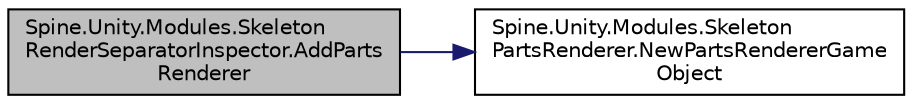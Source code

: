 digraph "Spine.Unity.Modules.SkeletonRenderSeparatorInspector.AddPartsRenderer"
{
 // LATEX_PDF_SIZE
  edge [fontname="Helvetica",fontsize="10",labelfontname="Helvetica",labelfontsize="10"];
  node [fontname="Helvetica",fontsize="10",shape=record];
  rankdir="LR";
  Node1 [label="Spine.Unity.Modules.Skeleton\lRenderSeparatorInspector.AddParts\lRenderer",height=0.2,width=0.4,color="black", fillcolor="grey75", style="filled", fontcolor="black",tooltip=" "];
  Node1 -> Node2 [color="midnightblue",fontsize="10",style="solid"];
  Node2 [label="Spine.Unity.Modules.Skeleton\lPartsRenderer.NewPartsRendererGame\lObject",height=0.2,width=0.4,color="black", fillcolor="white", style="filled",URL="$class_spine_1_1_unity_1_1_modules_1_1_skeleton_parts_renderer.html#a0069e3691e00b1b0758ffaba0bc8fc0d",tooltip=" "];
}
